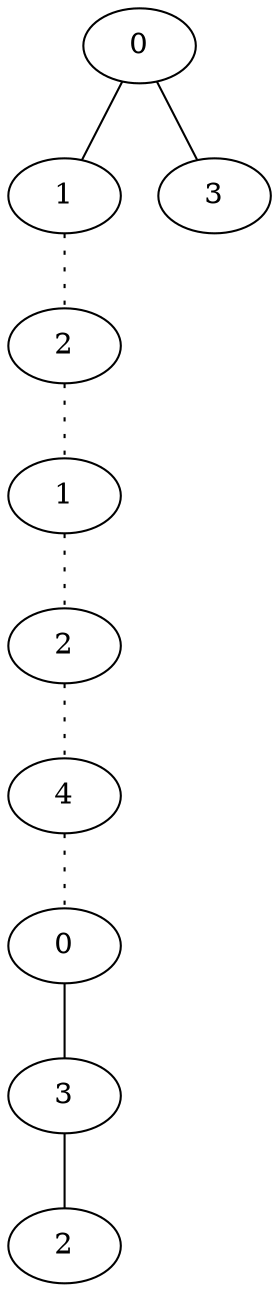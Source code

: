 graph {
a0[label=0];
a1[label=1];
a2[label=2];
a3[label=1];
a4[label=2];
a5[label=4];
a6[label=0];
a7[label=3];
a8[label=2];
a9[label=3];
a0 -- a1;
a0 -- a9;
a1 -- a2 [style=dotted];
a2 -- a3 [style=dotted];
a3 -- a4 [style=dotted];
a4 -- a5 [style=dotted];
a5 -- a6 [style=dotted];
a6 -- a7;
a7 -- a8;
}
